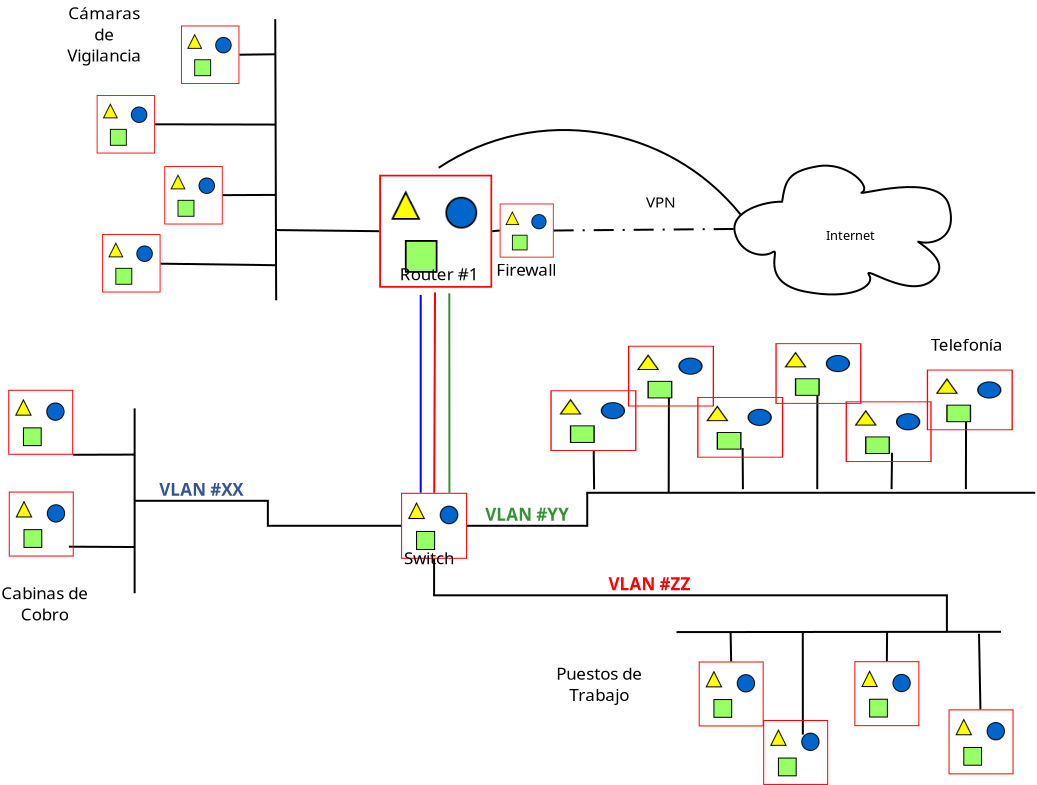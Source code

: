 <?xml version="1.0" encoding="UTF-8"?>
<dia:diagram xmlns:dia="http://www.lysator.liu.se/~alla/dia/">
  <dia:layer name="Fondo" visible="true" connectable="true" active="true">
    <dia:object type="Standard - Image" version="0" id="O0">
      <dia:attribute name="obj_pos">
        <dia:point val="51.931,25.538"/>
      </dia:attribute>
      <dia:attribute name="obj_bb">
        <dia:rectangle val="51.931,25.538;54.631,28.238"/>
      </dia:attribute>
      <dia:attribute name="elem_corner">
        <dia:point val="51.931,25.538"/>
      </dia:attribute>
      <dia:attribute name="elem_width">
        <dia:real val="2.7"/>
      </dia:attribute>
      <dia:attribute name="elem_height">
        <dia:real val="2.7"/>
      </dia:attribute>
      <dia:attribute name="draw_border">
        <dia:boolean val="false"/>
      </dia:attribute>
      <dia:attribute name="keep_aspect">
        <dia:boolean val="true"/>
      </dia:attribute>
      <dia:attribute name="file">
        <dia:string>#/home/vmedina/Documentos/AYGR/tp_final/docs/icon/firewall.png#</dia:string>
      </dia:attribute>
    </dia:object>
    <dia:object type="Standard - Text" version="1" id="O1">
      <dia:attribute name="obj_pos">
        <dia:point val="53.281,28.238"/>
      </dia:attribute>
      <dia:attribute name="obj_bb">
        <dia:rectangle val="51.681,28.238;54.881,29.23"/>
      </dia:attribute>
      <dia:attribute name="text">
        <dia:composite type="text">
          <dia:attribute name="string">
            <dia:string>#Firewall#</dia:string>
          </dia:attribute>
          <dia:attribute name="font">
            <dia:font family="sans" style="0" name="Helvetica"/>
          </dia:attribute>
          <dia:attribute name="height">
            <dia:real val="1.061"/>
          </dia:attribute>
          <dia:attribute name="pos">
            <dia:point val="53.281,29.027"/>
          </dia:attribute>
          <dia:attribute name="color">
            <dia:color val="#000000ff"/>
          </dia:attribute>
          <dia:attribute name="alignment">
            <dia:enum val="1"/>
          </dia:attribute>
        </dia:composite>
      </dia:attribute>
      <dia:attribute name="valign">
        <dia:enum val="0"/>
      </dia:attribute>
      <dia:connections>
        <dia:connection handle="0" to="O0" connection="6"/>
      </dia:connections>
    </dia:object>
    <dia:object type="Standard - Image" version="0" id="O2">
      <dia:attribute name="obj_pos">
        <dia:point val="45.907,24.096"/>
      </dia:attribute>
      <dia:attribute name="obj_bb">
        <dia:rectangle val="45.907,24.096;51.557,29.746"/>
      </dia:attribute>
      <dia:attribute name="elem_corner">
        <dia:point val="45.907,24.096"/>
      </dia:attribute>
      <dia:attribute name="elem_width">
        <dia:real val="5.65"/>
      </dia:attribute>
      <dia:attribute name="elem_height">
        <dia:real val="5.65"/>
      </dia:attribute>
      <dia:attribute name="draw_border">
        <dia:boolean val="false"/>
      </dia:attribute>
      <dia:attribute name="keep_aspect">
        <dia:boolean val="true"/>
      </dia:attribute>
      <dia:attribute name="file">
        <dia:string>#/home/vmedina/Documentos/AYGR/tp_final/docs/icon/router.png#</dia:string>
      </dia:attribute>
    </dia:object>
    <dia:object type="Standard - Text" version="1" id="O3">
      <dia:attribute name="obj_pos">
        <dia:point val="48.903,28.465"/>
      </dia:attribute>
      <dia:attribute name="obj_bb">
        <dia:rectangle val="46.734,28.465;51.072,29.458"/>
      </dia:attribute>
      <dia:attribute name="text">
        <dia:composite type="text">
          <dia:attribute name="string">
            <dia:string>#Router #1#</dia:string>
          </dia:attribute>
          <dia:attribute name="font">
            <dia:font family="sans" style="0" name="Helvetica"/>
          </dia:attribute>
          <dia:attribute name="height">
            <dia:real val="1.061"/>
          </dia:attribute>
          <dia:attribute name="pos">
            <dia:point val="48.903,29.255"/>
          </dia:attribute>
          <dia:attribute name="color">
            <dia:color val="#000000ff"/>
          </dia:attribute>
          <dia:attribute name="alignment">
            <dia:enum val="1"/>
          </dia:attribute>
        </dia:composite>
      </dia:attribute>
      <dia:attribute name="valign">
        <dia:enum val="0"/>
      </dia:attribute>
    </dia:object>
    <dia:object type="Standard - Image" version="0" id="O4">
      <dia:attribute name="obj_pos">
        <dia:point val="47,40"/>
      </dia:attribute>
      <dia:attribute name="obj_bb">
        <dia:rectangle val="47,40;50.3,43.3"/>
      </dia:attribute>
      <dia:attribute name="elem_corner">
        <dia:point val="47,40"/>
      </dia:attribute>
      <dia:attribute name="elem_width">
        <dia:real val="3.3"/>
      </dia:attribute>
      <dia:attribute name="elem_height">
        <dia:real val="3.3"/>
      </dia:attribute>
      <dia:attribute name="draw_border">
        <dia:boolean val="false"/>
      </dia:attribute>
      <dia:attribute name="keep_aspect">
        <dia:boolean val="true"/>
      </dia:attribute>
      <dia:attribute name="file">
        <dia:string>#/home/vmedina/Documentos/AYGR/tp_final/docs/icon/switch.png#</dia:string>
      </dia:attribute>
    </dia:object>
    <dia:object type="Standard - Text" version="1" id="O5">
      <dia:attribute name="obj_pos">
        <dia:point val="47.147,42.669"/>
      </dia:attribute>
      <dia:attribute name="obj_bb">
        <dia:rectangle val="47.147,42.669;49.954,43.662"/>
      </dia:attribute>
      <dia:attribute name="text">
        <dia:composite type="text">
          <dia:attribute name="string">
            <dia:string>#Switch#</dia:string>
          </dia:attribute>
          <dia:attribute name="font">
            <dia:font family="sans" style="0" name="Helvetica"/>
          </dia:attribute>
          <dia:attribute name="height">
            <dia:real val="1.061"/>
          </dia:attribute>
          <dia:attribute name="pos">
            <dia:point val="47.147,43.459"/>
          </dia:attribute>
          <dia:attribute name="color">
            <dia:color val="#000000ff"/>
          </dia:attribute>
          <dia:attribute name="alignment">
            <dia:enum val="0"/>
          </dia:attribute>
        </dia:composite>
      </dia:attribute>
      <dia:attribute name="valign">
        <dia:enum val="0"/>
      </dia:attribute>
    </dia:object>
    <dia:object type="Standard - Image" version="0" id="O6">
      <dia:attribute name="obj_pos">
        <dia:point val="27.356,34.85"/>
      </dia:attribute>
      <dia:attribute name="obj_bb">
        <dia:rectangle val="27.356,34.85;30.605,38.099"/>
      </dia:attribute>
      <dia:attribute name="elem_corner">
        <dia:point val="27.356,34.85"/>
      </dia:attribute>
      <dia:attribute name="elem_width">
        <dia:real val="3.249"/>
      </dia:attribute>
      <dia:attribute name="elem_height">
        <dia:real val="3.249"/>
      </dia:attribute>
      <dia:attribute name="draw_border">
        <dia:boolean val="false"/>
      </dia:attribute>
      <dia:attribute name="keep_aspect">
        <dia:boolean val="true"/>
      </dia:attribute>
      <dia:attribute name="file">
        <dia:string>#/home/vmedina/Documentos/AYGR/tp_final/docs/icon/workstation.png#</dia:string>
      </dia:attribute>
    </dia:object>
    <dia:object type="Standard - Line" version="0" id="O7">
      <dia:attribute name="obj_pos">
        <dia:point val="40.754,30.379"/>
      </dia:attribute>
      <dia:attribute name="obj_bb">
        <dia:rectangle val="40.657,16.266;40.804,30.43"/>
      </dia:attribute>
      <dia:attribute name="conn_endpoints">
        <dia:point val="40.754,30.379"/>
        <dia:point val="40.708,16.317"/>
      </dia:attribute>
      <dia:attribute name="numcp">
        <dia:int val="7"/>
      </dia:attribute>
    </dia:object>
    <dia:object type="Standard - Line" version="0" id="O8">
      <dia:attribute name="obj_pos">
        <dia:point val="40.742,26.864"/>
      </dia:attribute>
      <dia:attribute name="obj_bb">
        <dia:rectangle val="40.692,26.813;45.957,26.971"/>
      </dia:attribute>
      <dia:attribute name="conn_endpoints">
        <dia:point val="40.742,26.864"/>
        <dia:point val="45.907,26.921"/>
      </dia:attribute>
      <dia:attribute name="numcp">
        <dia:int val="1"/>
      </dia:attribute>
      <dia:connections>
        <dia:connection handle="0" to="O7" connection="1"/>
        <dia:connection handle="1" to="O2" connection="3"/>
      </dia:connections>
    </dia:object>
    <dia:object type="Standard - Line" version="0" id="O9">
      <dia:attribute name="obj_pos">
        <dia:point val="38.916,18.097"/>
      </dia:attribute>
      <dia:attribute name="obj_bb">
        <dia:rectangle val="38.865,18.024;40.764,18.147"/>
      </dia:attribute>
      <dia:attribute name="conn_endpoints">
        <dia:point val="38.916,18.097"/>
        <dia:point val="40.713,18.075"/>
      </dia:attribute>
      <dia:attribute name="numcp">
        <dia:int val="1"/>
      </dia:attribute>
      <dia:connections>
        <dia:connection handle="0" to="O36" connection="4"/>
        <dia:connection handle="1" to="O7" connection="6"/>
      </dia:connections>
    </dia:object>
    <dia:object type="Standard - Image" version="0" id="O10">
      <dia:attribute name="obj_pos">
        <dia:point val="54.465,34.876"/>
      </dia:attribute>
      <dia:attribute name="obj_bb">
        <dia:rectangle val="54.465,34.876;58.768,37.91"/>
      </dia:attribute>
      <dia:attribute name="elem_corner">
        <dia:point val="54.465,34.876"/>
      </dia:attribute>
      <dia:attribute name="elem_width">
        <dia:real val="4.303"/>
      </dia:attribute>
      <dia:attribute name="elem_height">
        <dia:real val="3.034"/>
      </dia:attribute>
      <dia:attribute name="draw_border">
        <dia:boolean val="false"/>
      </dia:attribute>
      <dia:attribute name="keep_aspect">
        <dia:boolean val="true"/>
      </dia:attribute>
      <dia:attribute name="file">
        <dia:string>#/home/vmedina/Documentos/AYGR/tp_final/docs/icon/phone.png#</dia:string>
      </dia:attribute>
    </dia:object>
    <dia:object type="Standard - Line" version="0" id="O11">
      <dia:attribute name="obj_pos">
        <dia:point val="48.696,29.981"/>
      </dia:attribute>
      <dia:attribute name="obj_bb">
        <dia:rectangle val="48.606,29.931;48.746,40.05"/>
      </dia:attribute>
      <dia:attribute name="conn_endpoints">
        <dia:point val="48.696,29.981"/>
        <dia:point val="48.657,40.0"/>
      </dia:attribute>
      <dia:attribute name="numcp">
        <dia:int val="1"/>
      </dia:attribute>
      <dia:attribute name="line_color">
        <dia:color val="#ff0000ff"/>
      </dia:attribute>
      <dia:connections>
        <dia:connection handle="1" to="O4" connection="8"/>
      </dia:connections>
    </dia:object>
    <dia:object type="Standard - Line" version="0" id="O12">
      <dia:attribute name="obj_pos">
        <dia:point val="56.632,37.91"/>
      </dia:attribute>
      <dia:attribute name="obj_bb">
        <dia:rectangle val="56.581,37.859;56.702,39.879"/>
      </dia:attribute>
      <dia:attribute name="conn_endpoints">
        <dia:point val="56.632,37.91"/>
        <dia:point val="56.651,39.828"/>
      </dia:attribute>
      <dia:attribute name="numcp">
        <dia:int val="1"/>
      </dia:attribute>
      <dia:connections>
        <dia:connection handle="0" to="O10" connection="8"/>
      </dia:connections>
    </dia:object>
    <dia:object type="Standard - Line" version="0" id="O13">
      <dia:attribute name="obj_pos">
        <dia:point val="60.391,35.214"/>
      </dia:attribute>
      <dia:attribute name="obj_bb">
        <dia:rectangle val="60.33,35.163;60.441,40.038"/>
      </dia:attribute>
      <dia:attribute name="conn_endpoints">
        <dia:point val="60.391,35.214"/>
        <dia:point val="60.38,39.988"/>
      </dia:attribute>
      <dia:attribute name="numcp">
        <dia:int val="1"/>
      </dia:attribute>
    </dia:object>
    <dia:object type="Standard - Line" version="0" id="O14">
      <dia:attribute name="obj_pos">
        <dia:point val="64.077,37.765"/>
      </dia:attribute>
      <dia:attribute name="obj_bb">
        <dia:rectangle val="64.026,37.715;64.143,39.872"/>
      </dia:attribute>
      <dia:attribute name="conn_endpoints">
        <dia:point val="64.077,37.765"/>
        <dia:point val="64.092,39.822"/>
      </dia:attribute>
      <dia:attribute name="numcp">
        <dia:int val="1"/>
      </dia:attribute>
    </dia:object>
    <dia:object type="Standard - Line" version="0" id="O15">
      <dia:attribute name="obj_pos">
        <dia:point val="67.815,35.151"/>
      </dia:attribute>
      <dia:attribute name="obj_bb">
        <dia:rectangle val="67.758,35.1;67.865,39.871"/>
      </dia:attribute>
      <dia:attribute name="conn_endpoints">
        <dia:point val="67.815,35.151"/>
        <dia:point val="67.808,39.821"/>
      </dia:attribute>
      <dia:attribute name="numcp">
        <dia:int val="1"/>
      </dia:attribute>
    </dia:object>
    <dia:object type="Standard - Line" version="0" id="O16">
      <dia:attribute name="obj_pos">
        <dia:point val="71.549,37.998"/>
      </dia:attribute>
      <dia:attribute name="obj_bb">
        <dia:rectangle val="71.473,37.947;71.6,39.871"/>
      </dia:attribute>
      <dia:attribute name="conn_endpoints">
        <dia:point val="71.549,37.998"/>
        <dia:point val="71.524,39.82"/>
      </dia:attribute>
      <dia:attribute name="numcp">
        <dia:int val="1"/>
      </dia:attribute>
    </dia:object>
    <dia:object type="Standard - Line" version="0" id="O17">
      <dia:attribute name="obj_pos">
        <dia:point val="75.249,36.366"/>
      </dia:attribute>
      <dia:attribute name="obj_bb">
        <dia:rectangle val="75.189,36.316;75.299,39.869"/>
      </dia:attribute>
      <dia:attribute name="conn_endpoints">
        <dia:point val="75.249,36.366"/>
        <dia:point val="75.24,39.819"/>
      </dia:attribute>
      <dia:attribute name="numcp">
        <dia:int val="1"/>
      </dia:attribute>
    </dia:object>
    <dia:object type="Standard - ZigZagLine" version="1" id="O18">
      <dia:attribute name="obj_pos">
        <dia:point val="50.3,41.65"/>
      </dia:attribute>
      <dia:attribute name="obj_bb">
        <dia:rectangle val="50.25,39.95;78.758,41.7"/>
      </dia:attribute>
      <dia:attribute name="orth_points">
        <dia:point val="50.3,41.65"/>
        <dia:point val="56.308,41.65"/>
        <dia:point val="56.308,40"/>
        <dia:point val="78.708,40"/>
      </dia:attribute>
      <dia:attribute name="orth_orient">
        <dia:enum val="0"/>
        <dia:enum val="1"/>
        <dia:enum val="0"/>
      </dia:attribute>
      <dia:attribute name="autorouting">
        <dia:boolean val="false"/>
      </dia:attribute>
      <dia:connections>
        <dia:connection handle="0" to="O4" connection="4"/>
      </dia:connections>
    </dia:object>
    <dia:object type="Standard - Line" version="0" id="O19">
      <dia:attribute name="obj_pos">
        <dia:point val="33.677,35.78"/>
      </dia:attribute>
      <dia:attribute name="obj_bb">
        <dia:rectangle val="33.627,35.73;33.727,45.072"/>
      </dia:attribute>
      <dia:attribute name="conn_endpoints">
        <dia:point val="33.677,35.78"/>
        <dia:point val="33.677,45.022"/>
      </dia:attribute>
      <dia:attribute name="numcp">
        <dia:int val="3"/>
      </dia:attribute>
    </dia:object>
    <dia:object type="Standard - Line" version="0" id="O20">
      <dia:attribute name="obj_pos">
        <dia:point val="33.677,38.091"/>
      </dia:attribute>
      <dia:attribute name="obj_bb">
        <dia:rectangle val="30.554,38.041;33.727,38.149"/>
      </dia:attribute>
      <dia:attribute name="conn_endpoints">
        <dia:point val="33.677,38.091"/>
        <dia:point val="30.605,38.099"/>
      </dia:attribute>
      <dia:attribute name="numcp">
        <dia:int val="3"/>
      </dia:attribute>
      <dia:connections>
        <dia:connection handle="0" to="O19" connection="0"/>
        <dia:connection handle="1" to="O6" connection="7"/>
      </dia:connections>
    </dia:object>
    <dia:object type="Standard - Line" version="0" id="O21">
      <dia:attribute name="obj_pos">
        <dia:point val="30.391,42.695"/>
      </dia:attribute>
      <dia:attribute name="obj_bb">
        <dia:rectangle val="30.341,42.645;33.728,42.762"/>
      </dia:attribute>
      <dia:attribute name="conn_endpoints">
        <dia:point val="30.391,42.695"/>
        <dia:point val="33.677,42.712"/>
      </dia:attribute>
      <dia:attribute name="numcp">
        <dia:int val="1"/>
      </dia:attribute>
      <dia:connections>
        <dia:connection handle="1" to="O19" connection="2"/>
      </dia:connections>
    </dia:object>
    <dia:object type="Standard - ZigZagLine" version="1" id="O22">
      <dia:attribute name="obj_pos">
        <dia:point val="33.677,40.401"/>
      </dia:attribute>
      <dia:attribute name="obj_bb">
        <dia:rectangle val="33.627,40.351;47.05,41.7"/>
      </dia:attribute>
      <dia:attribute name="orth_points">
        <dia:point val="33.677,40.401"/>
        <dia:point val="40.339,40.401"/>
        <dia:point val="40.339,41.65"/>
        <dia:point val="47,41.65"/>
      </dia:attribute>
      <dia:attribute name="orth_orient">
        <dia:enum val="0"/>
        <dia:enum val="1"/>
        <dia:enum val="0"/>
      </dia:attribute>
      <dia:attribute name="autorouting">
        <dia:boolean val="true"/>
      </dia:attribute>
      <dia:connections>
        <dia:connection handle="0" to="O19" connection="1"/>
        <dia:connection handle="1" to="O4" connection="3"/>
      </dia:connections>
    </dia:object>
    <dia:object type="Standard - Line" version="0" id="O23">
      <dia:attribute name="obj_pos">
        <dia:point val="76.995,46.95"/>
      </dia:attribute>
      <dia:attribute name="obj_bb">
        <dia:rectangle val="60.721,46.9;77.044,47.016"/>
      </dia:attribute>
      <dia:attribute name="conn_endpoints">
        <dia:point val="76.995,46.95"/>
        <dia:point val="60.771,46.966"/>
      </dia:attribute>
      <dia:attribute name="numcp">
        <dia:int val="5"/>
      </dia:attribute>
    </dia:object>
    <dia:object type="Standard - Line" version="0" id="O24">
      <dia:attribute name="obj_pos">
        <dia:point val="63.475,46.963"/>
      </dia:attribute>
      <dia:attribute name="obj_bb">
        <dia:rectangle val="63.424,46.912;63.555,48.486"/>
      </dia:attribute>
      <dia:attribute name="conn_endpoints">
        <dia:point val="63.475,46.963"/>
        <dia:point val="63.504,48.435"/>
      </dia:attribute>
      <dia:attribute name="numcp">
        <dia:int val="1"/>
      </dia:attribute>
      <dia:connections>
        <dia:connection handle="0" to="O23" connection="4"/>
        <dia:connection handle="1" to="O45" connection="1"/>
      </dia:connections>
    </dia:object>
    <dia:object type="Standard - Line" version="0" id="O25">
      <dia:attribute name="obj_pos">
        <dia:point val="67.085,46.925"/>
      </dia:attribute>
      <dia:attribute name="obj_bb">
        <dia:rectangle val="67.035,46.875;67.138,52.14"/>
      </dia:attribute>
      <dia:attribute name="conn_endpoints">
        <dia:point val="67.085,46.925"/>
        <dia:point val="67.088,52.09"/>
      </dia:attribute>
      <dia:attribute name="numcp">
        <dia:int val="1"/>
      </dia:attribute>
    </dia:object>
    <dia:object type="Standard - Line" version="0" id="O26">
      <dia:attribute name="obj_pos">
        <dia:point val="75.896,47.047"/>
      </dia:attribute>
      <dia:attribute name="obj_bb">
        <dia:rectangle val="75.845,46.996;76.019,50.881"/>
      </dia:attribute>
      <dia:attribute name="conn_endpoints">
        <dia:point val="75.896,47.047"/>
        <dia:point val="75.968,50.83"/>
      </dia:attribute>
      <dia:attribute name="numcp">
        <dia:int val="1"/>
      </dia:attribute>
      <dia:connections>
        <dia:connection handle="1" to="O46" connection="8"/>
      </dia:connections>
    </dia:object>
    <dia:object type="Standard - Line" version="0" id="O27">
      <dia:attribute name="obj_pos">
        <dia:point val="71.3,46.934"/>
      </dia:attribute>
      <dia:attribute name="obj_bb">
        <dia:rectangle val="71.238,46.883;71.35,48.47"/>
      </dia:attribute>
      <dia:attribute name="conn_endpoints">
        <dia:point val="71.3,46.934"/>
        <dia:point val="71.289,48.42"/>
      </dia:attribute>
      <dia:attribute name="numcp">
        <dia:int val="1"/>
      </dia:attribute>
      <dia:connections>
        <dia:connection handle="1" to="O47" connection="1"/>
      </dia:connections>
    </dia:object>
    <dia:object type="Standard - ZigZagLine" version="1" id="O28">
      <dia:attribute name="obj_pos">
        <dia:point val="48.65,43.3"/>
      </dia:attribute>
      <dia:attribute name="obj_bb">
        <dia:rectangle val="48.6,43.25;74.341,47.003"/>
      </dia:attribute>
      <dia:attribute name="orth_points">
        <dia:point val="48.65,43.3"/>
        <dia:point val="48.65,45.126"/>
        <dia:point val="74.291,45.126"/>
        <dia:point val="74.291,46.953"/>
      </dia:attribute>
      <dia:attribute name="orth_orient">
        <dia:enum val="1"/>
        <dia:enum val="0"/>
        <dia:enum val="1"/>
      </dia:attribute>
      <dia:attribute name="autorouting">
        <dia:boolean val="true"/>
      </dia:attribute>
      <dia:connections>
        <dia:connection handle="0" to="O4" connection="6"/>
        <dia:connection handle="1" to="O23" connection="0"/>
      </dia:connections>
    </dia:object>
    <dia:object type="Standard - Line" version="0" id="O29">
      <dia:attribute name="obj_pos">
        <dia:point val="54.631,26.887"/>
      </dia:attribute>
      <dia:attribute name="obj_bb">
        <dia:rectangle val="54.58,26.759;63.71,26.938"/>
      </dia:attribute>
      <dia:attribute name="conn_endpoints">
        <dia:point val="54.631,26.887"/>
        <dia:point val="63.66,26.809"/>
      </dia:attribute>
      <dia:attribute name="numcp">
        <dia:int val="1"/>
      </dia:attribute>
      <dia:attribute name="line_style">
        <dia:enum val="2"/>
      </dia:attribute>
      <dia:connections>
        <dia:connection handle="0" to="O0" connection="4"/>
        <dia:connection handle="1" to="O32" connection="0"/>
      </dia:connections>
    </dia:object>
    <dia:object type="Standard - Line" version="0" id="O30">
      <dia:attribute name="obj_pos">
        <dia:point val="51.557,26.921"/>
      </dia:attribute>
      <dia:attribute name="obj_bb">
        <dia:rectangle val="51.502,26.833;51.985,26.975"/>
      </dia:attribute>
      <dia:attribute name="conn_endpoints">
        <dia:point val="51.557,26.921"/>
        <dia:point val="51.931,26.887"/>
      </dia:attribute>
      <dia:attribute name="numcp">
        <dia:int val="1"/>
      </dia:attribute>
      <dia:connections>
        <dia:connection handle="0" to="O2" connection="4"/>
        <dia:connection handle="1" to="O0" connection="3"/>
      </dia:connections>
    </dia:object>
    <dia:object type="Standard - Text" version="1" id="O31">
      <dia:attribute name="obj_pos">
        <dia:point val="59.247,25.733"/>
      </dia:attribute>
      <dia:attribute name="obj_bb">
        <dia:rectangle val="59.247,25.023;60.802,25.916"/>
      </dia:attribute>
      <dia:attribute name="text">
        <dia:composite type="text">
          <dia:attribute name="string">
            <dia:string>#VPN#</dia:string>
          </dia:attribute>
          <dia:attribute name="font">
            <dia:font family="sans" style="0" name="Helvetica"/>
          </dia:attribute>
          <dia:attribute name="height">
            <dia:real val="0.955"/>
          </dia:attribute>
          <dia:attribute name="pos">
            <dia:point val="59.247,25.733"/>
          </dia:attribute>
          <dia:attribute name="color">
            <dia:color val="#000000ff"/>
          </dia:attribute>
          <dia:attribute name="alignment">
            <dia:enum val="0"/>
          </dia:attribute>
        </dia:composite>
      </dia:attribute>
      <dia:attribute name="valign">
        <dia:enum val="3"/>
      </dia:attribute>
    </dia:object>
    <dia:object type="Network - Cloud" version="1" id="O32">
      <dia:attribute name="obj_pos">
        <dia:point val="63.665,23.642"/>
      </dia:attribute>
      <dia:attribute name="obj_bb">
        <dia:rectangle val="63.565,23.542;74.594,30.185"/>
      </dia:attribute>
      <dia:attribute name="meta">
        <dia:composite type="dict"/>
      </dia:attribute>
      <dia:attribute name="elem_corner">
        <dia:point val="63.665,23.642"/>
      </dia:attribute>
      <dia:attribute name="elem_width">
        <dia:real val="10.829"/>
      </dia:attribute>
      <dia:attribute name="elem_height">
        <dia:real val="6.443"/>
      </dia:attribute>
      <dia:attribute name="line_width">
        <dia:real val="0.1"/>
      </dia:attribute>
      <dia:attribute name="line_colour">
        <dia:color val="#000000ff"/>
      </dia:attribute>
      <dia:attribute name="fill_colour">
        <dia:color val="#ffffffff"/>
      </dia:attribute>
      <dia:attribute name="show_background">
        <dia:boolean val="true"/>
      </dia:attribute>
      <dia:attribute name="line_style">
        <dia:enum val="0"/>
        <dia:real val="1"/>
      </dia:attribute>
      <dia:attribute name="padding">
        <dia:real val="0.1"/>
      </dia:attribute>
      <dia:attribute name="text">
        <dia:composite type="text">
          <dia:attribute name="string">
            <dia:string>#Internet#</dia:string>
          </dia:attribute>
          <dia:attribute name="font">
            <dia:font family="sans" style="0" name="Helvetica"/>
          </dia:attribute>
          <dia:attribute name="height">
            <dia:real val="0.8"/>
          </dia:attribute>
          <dia:attribute name="pos">
            <dia:point val="69.47,27.236"/>
          </dia:attribute>
          <dia:attribute name="color">
            <dia:color val="#000000ff"/>
          </dia:attribute>
          <dia:attribute name="alignment">
            <dia:enum val="1"/>
          </dia:attribute>
        </dia:composite>
      </dia:attribute>
      <dia:attribute name="text_fitting">
        <dia:enum val="1"/>
      </dia:attribute>
      <dia:attribute name="flip_horizontal">
        <dia:boolean val="false"/>
      </dia:attribute>
      <dia:attribute name="flip_vertical">
        <dia:boolean val="false"/>
      </dia:attribute>
      <dia:attribute name="subscale">
        <dia:real val="1"/>
      </dia:attribute>
    </dia:object>
    <dia:object type="Standard - Text" version="1" id="O33">
      <dia:attribute name="obj_pos">
        <dia:point val="53.304,41.65"/>
      </dia:attribute>
      <dia:attribute name="obj_bb">
        <dia:rectangle val="50.898,40.583;55.735,41.65"/>
      </dia:attribute>
      <dia:attribute name="text">
        <dia:composite type="text">
          <dia:attribute name="string">
            <dia:string>#VLAN #YY#</dia:string>
          </dia:attribute>
          <dia:attribute name="font">
            <dia:font family="sans" style="80" name="Helvetica-Bold"/>
          </dia:attribute>
          <dia:attribute name="height">
            <dia:real val="1.061"/>
          </dia:attribute>
          <dia:attribute name="pos">
            <dia:point val="53.304,41.398"/>
          </dia:attribute>
          <dia:attribute name="color">
            <dia:color val="#369036ff"/>
          </dia:attribute>
          <dia:attribute name="alignment">
            <dia:enum val="1"/>
          </dia:attribute>
        </dia:composite>
      </dia:attribute>
      <dia:attribute name="valign">
        <dia:enum val="1"/>
      </dia:attribute>
      <dia:connections>
        <dia:connection handle="0" to="O18" connection="0"/>
      </dia:connections>
    </dia:object>
    <dia:object type="Standard - Text" version="1" id="O34">
      <dia:attribute name="obj_pos">
        <dia:point val="37.008,40.401"/>
      </dia:attribute>
      <dia:attribute name="obj_bb">
        <dia:rectangle val="34.567,39.334;39.474,40.401"/>
      </dia:attribute>
      <dia:attribute name="text">
        <dia:composite type="text">
          <dia:attribute name="string">
            <dia:string>#VLAN #XX#</dia:string>
          </dia:attribute>
          <dia:attribute name="font">
            <dia:font family="sans" style="80" name="Helvetica-Bold"/>
          </dia:attribute>
          <dia:attribute name="height">
            <dia:real val="1.061"/>
          </dia:attribute>
          <dia:attribute name="pos">
            <dia:point val="37.008,40.149"/>
          </dia:attribute>
          <dia:attribute name="color">
            <dia:color val="#365590ff"/>
          </dia:attribute>
          <dia:attribute name="alignment">
            <dia:enum val="1"/>
          </dia:attribute>
        </dia:composite>
      </dia:attribute>
      <dia:attribute name="valign">
        <dia:enum val="1"/>
      </dia:attribute>
      <dia:connections>
        <dia:connection handle="0" to="O22" connection="0"/>
      </dia:connections>
    </dia:object>
    <dia:object type="Standard - Text" version="1" id="O35">
      <dia:attribute name="obj_pos">
        <dia:point val="61.47,45.126"/>
      </dia:attribute>
      <dia:attribute name="obj_bb">
        <dia:rectangle val="56.668,44.059;61.495,45.126"/>
      </dia:attribute>
      <dia:attribute name="text">
        <dia:composite type="text">
          <dia:attribute name="string">
            <dia:string>#VLAN #ZZ#</dia:string>
          </dia:attribute>
          <dia:attribute name="font">
            <dia:font family="sans" style="80" name="Helvetica-Bold"/>
          </dia:attribute>
          <dia:attribute name="height">
            <dia:real val="1.061"/>
          </dia:attribute>
          <dia:attribute name="pos">
            <dia:point val="61.47,44.874"/>
          </dia:attribute>
          <dia:attribute name="color">
            <dia:color val="#ff0000ff"/>
          </dia:attribute>
          <dia:attribute name="alignment">
            <dia:enum val="2"/>
          </dia:attribute>
        </dia:composite>
      </dia:attribute>
      <dia:attribute name="valign">
        <dia:enum val="1"/>
      </dia:attribute>
      <dia:connections>
        <dia:connection handle="0" to="O28" connection="1"/>
      </dia:connections>
    </dia:object>
    <dia:object type="Standard - Image" version="0" id="O36">
      <dia:attribute name="obj_pos">
        <dia:point val="35.996,16.637"/>
      </dia:attribute>
      <dia:attribute name="obj_bb">
        <dia:rectangle val="35.996,16.637;38.916,19.557"/>
      </dia:attribute>
      <dia:attribute name="elem_corner">
        <dia:point val="35.996,16.637"/>
      </dia:attribute>
      <dia:attribute name="elem_width">
        <dia:real val="2.92"/>
      </dia:attribute>
      <dia:attribute name="elem_height">
        <dia:real val="2.92"/>
      </dia:attribute>
      <dia:attribute name="draw_border">
        <dia:boolean val="false"/>
      </dia:attribute>
      <dia:attribute name="keep_aspect">
        <dia:boolean val="true"/>
      </dia:attribute>
      <dia:attribute name="file">
        <dia:string>#/home/vmedina/Documentos/AYGR/tp_final/docs/icon/security_camera.png#</dia:string>
      </dia:attribute>
    </dia:object>
    <dia:object type="Standard - Line" version="0" id="O37">
      <dia:attribute name="obj_pos">
        <dia:point val="34.699,21.576"/>
      </dia:attribute>
      <dia:attribute name="obj_bb">
        <dia:rectangle val="34.649,21.526;40.775,21.64"/>
      </dia:attribute>
      <dia:attribute name="conn_endpoints">
        <dia:point val="34.699,21.576"/>
        <dia:point val="40.725,21.59"/>
      </dia:attribute>
      <dia:attribute name="numcp">
        <dia:int val="1"/>
      </dia:attribute>
      <dia:connections>
        <dia:connection handle="0" to="O49" connection="4"/>
        <dia:connection handle="1" to="O7" connection="4"/>
      </dia:connections>
    </dia:object>
    <dia:object type="Standard - Line" version="0" id="O38">
      <dia:attribute name="obj_pos">
        <dia:point val="34.973,28.544"/>
      </dia:attribute>
      <dia:attribute name="obj_bb">
        <dia:rectangle val="34.922,28.494;40.799,28.672"/>
      </dia:attribute>
      <dia:attribute name="conn_endpoints">
        <dia:point val="34.973,28.544"/>
        <dia:point val="40.748,28.622"/>
      </dia:attribute>
      <dia:attribute name="numcp">
        <dia:int val="3"/>
      </dia:attribute>
      <dia:connections>
        <dia:connection handle="0" to="O52" connection="8"/>
        <dia:connection handle="1" to="O7" connection="0"/>
      </dia:connections>
    </dia:object>
    <dia:object type="Standard - Image" version="0" id="O39">
      <dia:attribute name="obj_pos">
        <dia:point val="27.384,39.94"/>
      </dia:attribute>
      <dia:attribute name="obj_bb">
        <dia:rectangle val="27.384,39.94;30.633,43.189"/>
      </dia:attribute>
      <dia:attribute name="elem_corner">
        <dia:point val="27.384,39.94"/>
      </dia:attribute>
      <dia:attribute name="elem_width">
        <dia:real val="3.249"/>
      </dia:attribute>
      <dia:attribute name="elem_height">
        <dia:real val="3.249"/>
      </dia:attribute>
      <dia:attribute name="draw_border">
        <dia:boolean val="false"/>
      </dia:attribute>
      <dia:attribute name="keep_aspect">
        <dia:boolean val="true"/>
      </dia:attribute>
      <dia:attribute name="file">
        <dia:string>#/home/vmedina/Documentos/AYGR/tp_final/docs/icon/workstation.png#</dia:string>
      </dia:attribute>
    </dia:object>
    <dia:object type="Standard - Image" version="0" id="O40">
      <dia:attribute name="obj_pos">
        <dia:point val="73.284,33.84"/>
      </dia:attribute>
      <dia:attribute name="obj_bb">
        <dia:rectangle val="73.284,33.84;77.588,36.874"/>
      </dia:attribute>
      <dia:attribute name="elem_corner">
        <dia:point val="73.284,33.84"/>
      </dia:attribute>
      <dia:attribute name="elem_width">
        <dia:real val="4.303"/>
      </dia:attribute>
      <dia:attribute name="elem_height">
        <dia:real val="3.034"/>
      </dia:attribute>
      <dia:attribute name="draw_border">
        <dia:boolean val="false"/>
      </dia:attribute>
      <dia:attribute name="keep_aspect">
        <dia:boolean val="true"/>
      </dia:attribute>
      <dia:attribute name="file">
        <dia:string>#/home/vmedina/Documentos/AYGR/tp_final/docs/icon/phone.png#</dia:string>
      </dia:attribute>
    </dia:object>
    <dia:object type="Standard - Image" version="0" id="O41">
      <dia:attribute name="obj_pos">
        <dia:point val="69.225,35.43"/>
      </dia:attribute>
      <dia:attribute name="obj_bb">
        <dia:rectangle val="69.225,35.43;73.528,38.464"/>
      </dia:attribute>
      <dia:attribute name="elem_corner">
        <dia:point val="69.225,35.43"/>
      </dia:attribute>
      <dia:attribute name="elem_width">
        <dia:real val="4.303"/>
      </dia:attribute>
      <dia:attribute name="elem_height">
        <dia:real val="3.034"/>
      </dia:attribute>
      <dia:attribute name="draw_border">
        <dia:boolean val="false"/>
      </dia:attribute>
      <dia:attribute name="keep_aspect">
        <dia:boolean val="true"/>
      </dia:attribute>
      <dia:attribute name="file">
        <dia:string>#/home/vmedina/Documentos/AYGR/tp_final/docs/icon/phone.png#</dia:string>
      </dia:attribute>
    </dia:object>
    <dia:object type="Standard - Image" version="0" id="O42">
      <dia:attribute name="obj_pos">
        <dia:point val="65.715,32.52"/>
      </dia:attribute>
      <dia:attribute name="obj_bb">
        <dia:rectangle val="65.715,32.52;70.018,35.554"/>
      </dia:attribute>
      <dia:attribute name="elem_corner">
        <dia:point val="65.715,32.52"/>
      </dia:attribute>
      <dia:attribute name="elem_width">
        <dia:real val="4.303"/>
      </dia:attribute>
      <dia:attribute name="elem_height">
        <dia:real val="3.034"/>
      </dia:attribute>
      <dia:attribute name="draw_border">
        <dia:boolean val="false"/>
      </dia:attribute>
      <dia:attribute name="keep_aspect">
        <dia:boolean val="true"/>
      </dia:attribute>
      <dia:attribute name="file">
        <dia:string>#/home/vmedina/Documentos/AYGR/tp_final/docs/icon/phone.png#</dia:string>
      </dia:attribute>
    </dia:object>
    <dia:object type="Standard - Image" version="0" id="O43">
      <dia:attribute name="obj_pos">
        <dia:point val="61.804,35.21"/>
      </dia:attribute>
      <dia:attribute name="obj_bb">
        <dia:rectangle val="61.804,35.21;66.108,38.244"/>
      </dia:attribute>
      <dia:attribute name="elem_corner">
        <dia:point val="61.804,35.21"/>
      </dia:attribute>
      <dia:attribute name="elem_width">
        <dia:real val="4.303"/>
      </dia:attribute>
      <dia:attribute name="elem_height">
        <dia:real val="3.034"/>
      </dia:attribute>
      <dia:attribute name="draw_border">
        <dia:boolean val="false"/>
      </dia:attribute>
      <dia:attribute name="keep_aspect">
        <dia:boolean val="true"/>
      </dia:attribute>
      <dia:attribute name="file">
        <dia:string>#/home/vmedina/Documentos/AYGR/tp_final/docs/icon/phone.png#</dia:string>
      </dia:attribute>
    </dia:object>
    <dia:object type="Standard - Image" version="0" id="O44">
      <dia:attribute name="obj_pos">
        <dia:point val="58.344,32.65"/>
      </dia:attribute>
      <dia:attribute name="obj_bb">
        <dia:rectangle val="58.344,32.65;62.648,35.684"/>
      </dia:attribute>
      <dia:attribute name="elem_corner">
        <dia:point val="58.344,32.65"/>
      </dia:attribute>
      <dia:attribute name="elem_width">
        <dia:real val="4.303"/>
      </dia:attribute>
      <dia:attribute name="elem_height">
        <dia:real val="3.034"/>
      </dia:attribute>
      <dia:attribute name="draw_border">
        <dia:boolean val="false"/>
      </dia:attribute>
      <dia:attribute name="keep_aspect">
        <dia:boolean val="true"/>
      </dia:attribute>
      <dia:attribute name="file">
        <dia:string>#/home/vmedina/Documentos/AYGR/tp_final/docs/icon/phone.png#</dia:string>
      </dia:attribute>
    </dia:object>
    <dia:object type="Standard - Image" version="0" id="O45">
      <dia:attribute name="obj_pos">
        <dia:point val="61.88,48.435"/>
      </dia:attribute>
      <dia:attribute name="obj_bb">
        <dia:rectangle val="61.88,48.435;65.129,51.684"/>
      </dia:attribute>
      <dia:attribute name="elem_corner">
        <dia:point val="61.88,48.435"/>
      </dia:attribute>
      <dia:attribute name="elem_width">
        <dia:real val="3.249"/>
      </dia:attribute>
      <dia:attribute name="elem_height">
        <dia:real val="3.249"/>
      </dia:attribute>
      <dia:attribute name="draw_border">
        <dia:boolean val="false"/>
      </dia:attribute>
      <dia:attribute name="keep_aspect">
        <dia:boolean val="true"/>
      </dia:attribute>
      <dia:attribute name="file">
        <dia:string>#/home/vmedina/Documentos/AYGR/tp_final/docs/icon/workstation.png#</dia:string>
      </dia:attribute>
    </dia:object>
    <dia:object type="Standard - Image" version="0" id="O46">
      <dia:attribute name="obj_pos">
        <dia:point val="74.374,50.83"/>
      </dia:attribute>
      <dia:attribute name="obj_bb">
        <dia:rectangle val="74.374,50.83;77.623,54.079"/>
      </dia:attribute>
      <dia:attribute name="elem_corner">
        <dia:point val="74.374,50.83"/>
      </dia:attribute>
      <dia:attribute name="elem_width">
        <dia:real val="3.249"/>
      </dia:attribute>
      <dia:attribute name="elem_height">
        <dia:real val="3.249"/>
      </dia:attribute>
      <dia:attribute name="draw_border">
        <dia:boolean val="false"/>
      </dia:attribute>
      <dia:attribute name="keep_aspect">
        <dia:boolean val="true"/>
      </dia:attribute>
      <dia:attribute name="file">
        <dia:string>#/home/vmedina/Documentos/AYGR/tp_final/docs/icon/workstation.png#</dia:string>
      </dia:attribute>
    </dia:object>
    <dia:object type="Standard - Image" version="0" id="O47">
      <dia:attribute name="obj_pos">
        <dia:point val="69.665,48.42"/>
      </dia:attribute>
      <dia:attribute name="obj_bb">
        <dia:rectangle val="69.665,48.42;72.913,51.669"/>
      </dia:attribute>
      <dia:attribute name="elem_corner">
        <dia:point val="69.665,48.42"/>
      </dia:attribute>
      <dia:attribute name="elem_width">
        <dia:real val="3.249"/>
      </dia:attribute>
      <dia:attribute name="elem_height">
        <dia:real val="3.249"/>
      </dia:attribute>
      <dia:attribute name="draw_border">
        <dia:boolean val="false"/>
      </dia:attribute>
      <dia:attribute name="keep_aspect">
        <dia:boolean val="true"/>
      </dia:attribute>
      <dia:attribute name="file">
        <dia:string>#/home/vmedina/Documentos/AYGR/tp_final/docs/icon/workstation.png#</dia:string>
      </dia:attribute>
    </dia:object>
    <dia:object type="Standard - Image" version="0" id="O48">
      <dia:attribute name="obj_pos">
        <dia:point val="65.105,51.36"/>
      </dia:attribute>
      <dia:attribute name="obj_bb">
        <dia:rectangle val="65.105,51.36;68.353,54.609"/>
      </dia:attribute>
      <dia:attribute name="elem_corner">
        <dia:point val="65.105,51.36"/>
      </dia:attribute>
      <dia:attribute name="elem_width">
        <dia:real val="3.249"/>
      </dia:attribute>
      <dia:attribute name="elem_height">
        <dia:real val="3.249"/>
      </dia:attribute>
      <dia:attribute name="draw_border">
        <dia:boolean val="false"/>
      </dia:attribute>
      <dia:attribute name="keep_aspect">
        <dia:boolean val="true"/>
      </dia:attribute>
      <dia:attribute name="file">
        <dia:string>#/home/vmedina/Documentos/AYGR/tp_final/docs/icon/workstation.png#</dia:string>
      </dia:attribute>
    </dia:object>
    <dia:object type="Standard - Image" version="0" id="O49">
      <dia:attribute name="obj_pos">
        <dia:point val="31.779,20.116"/>
      </dia:attribute>
      <dia:attribute name="obj_bb">
        <dia:rectangle val="31.779,20.116;34.699,23.036"/>
      </dia:attribute>
      <dia:attribute name="elem_corner">
        <dia:point val="31.779,20.116"/>
      </dia:attribute>
      <dia:attribute name="elem_width">
        <dia:real val="2.92"/>
      </dia:attribute>
      <dia:attribute name="elem_height">
        <dia:real val="2.92"/>
      </dia:attribute>
      <dia:attribute name="draw_border">
        <dia:boolean val="false"/>
      </dia:attribute>
      <dia:attribute name="keep_aspect">
        <dia:boolean val="true"/>
      </dia:attribute>
      <dia:attribute name="file">
        <dia:string>#/home/vmedina/Documentos/AYGR/tp_final/docs/icon/security_camera.png#</dia:string>
      </dia:attribute>
    </dia:object>
    <dia:object type="Standard - Image" version="0" id="O50">
      <dia:attribute name="obj_pos">
        <dia:point val="35.161,23.665"/>
      </dia:attribute>
      <dia:attribute name="obj_bb">
        <dia:rectangle val="35.161,23.665;38.081,26.585"/>
      </dia:attribute>
      <dia:attribute name="elem_corner">
        <dia:point val="35.161,23.665"/>
      </dia:attribute>
      <dia:attribute name="elem_width">
        <dia:real val="2.92"/>
      </dia:attribute>
      <dia:attribute name="elem_height">
        <dia:real val="2.92"/>
      </dia:attribute>
      <dia:attribute name="draw_border">
        <dia:boolean val="false"/>
      </dia:attribute>
      <dia:attribute name="keep_aspect">
        <dia:boolean val="true"/>
      </dia:attribute>
      <dia:attribute name="file">
        <dia:string>#/home/vmedina/Documentos/AYGR/tp_final/docs/icon/security_camera.png#</dia:string>
      </dia:attribute>
    </dia:object>
    <dia:object type="Standard - Line" version="0" id="O51">
      <dia:attribute name="obj_pos">
        <dia:point val="38.08,25.118"/>
      </dia:attribute>
      <dia:attribute name="obj_bb">
        <dia:rectangle val="38.03,25.056;40.787,25.168"/>
      </dia:attribute>
      <dia:attribute name="conn_endpoints">
        <dia:point val="38.08,25.118"/>
        <dia:point val="40.736,25.106"/>
      </dia:attribute>
      <dia:attribute name="numcp">
        <dia:int val="3"/>
      </dia:attribute>
      <dia:connections>
        <dia:connection handle="0" to="O50" connection="8"/>
        <dia:connection handle="1" to="O7" connection="2"/>
      </dia:connections>
    </dia:object>
    <dia:object type="Standard - Image" version="0" id="O52">
      <dia:attribute name="obj_pos">
        <dia:point val="32.053,27.065"/>
      </dia:attribute>
      <dia:attribute name="obj_bb">
        <dia:rectangle val="32.053,27.065;34.973,29.985"/>
      </dia:attribute>
      <dia:attribute name="elem_corner">
        <dia:point val="32.053,27.065"/>
      </dia:attribute>
      <dia:attribute name="elem_width">
        <dia:real val="2.92"/>
      </dia:attribute>
      <dia:attribute name="elem_height">
        <dia:real val="2.92"/>
      </dia:attribute>
      <dia:attribute name="draw_border">
        <dia:boolean val="false"/>
      </dia:attribute>
      <dia:attribute name="keep_aspect">
        <dia:boolean val="true"/>
      </dia:attribute>
      <dia:attribute name="file">
        <dia:string>#/home/vmedina/Documentos/AYGR/tp_final/docs/icon/security_camera.png#</dia:string>
      </dia:attribute>
    </dia:object>
    <dia:object type="Standard - Line" version="0" id="O53">
      <dia:attribute name="obj_pos">
        <dia:point val="47.981,30.107"/>
      </dia:attribute>
      <dia:attribute name="obj_bb">
        <dia:rectangle val="47.931,30.057;48.031,40.044"/>
      </dia:attribute>
      <dia:attribute name="conn_endpoints">
        <dia:point val="47.981,30.107"/>
        <dia:point val="47.981,39.994"/>
      </dia:attribute>
      <dia:attribute name="numcp">
        <dia:int val="1"/>
      </dia:attribute>
      <dia:attribute name="line_color">
        <dia:color val="#0000ffff"/>
      </dia:attribute>
    </dia:object>
    <dia:object type="Standard - Line" version="0" id="O54">
      <dia:attribute name="obj_pos">
        <dia:point val="49.41,30.023"/>
      </dia:attribute>
      <dia:attribute name="obj_bb">
        <dia:rectangle val="49.361,29.973;49.467,40.05"/>
      </dia:attribute>
      <dia:attribute name="conn_endpoints">
        <dia:point val="49.41,30.023"/>
        <dia:point val="49.417,40"/>
      </dia:attribute>
      <dia:attribute name="numcp">
        <dia:int val="1"/>
      </dia:attribute>
      <dia:attribute name="line_color">
        <dia:color val="#369036ff"/>
      </dia:attribute>
    </dia:object>
    <dia:object type="Standard - Text" version="1" id="O55">
      <dia:attribute name="obj_pos">
        <dia:point val="29.187,44.418"/>
      </dia:attribute>
      <dia:attribute name="obj_bb">
        <dia:rectangle val="26.827,44.418;31.547,46.472"/>
      </dia:attribute>
      <dia:attribute name="text">
        <dia:composite type="text">
          <dia:attribute name="string">
            <dia:string>#Cabinas de
Cobro#</dia:string>
          </dia:attribute>
          <dia:attribute name="font">
            <dia:font family="sans" style="0" name="Helvetica"/>
          </dia:attribute>
          <dia:attribute name="height">
            <dia:real val="1.061"/>
          </dia:attribute>
          <dia:attribute name="pos">
            <dia:point val="29.187,45.208"/>
          </dia:attribute>
          <dia:attribute name="color">
            <dia:color val="#000000ff"/>
          </dia:attribute>
          <dia:attribute name="alignment">
            <dia:enum val="1"/>
          </dia:attribute>
        </dia:composite>
      </dia:attribute>
      <dia:attribute name="valign">
        <dia:enum val="0"/>
      </dia:attribute>
    </dia:object>
    <dia:object type="Standard - Text" version="1" id="O56">
      <dia:attribute name="obj_pos">
        <dia:point val="32.159,15.411"/>
      </dia:attribute>
      <dia:attribute name="obj_bb">
        <dia:rectangle val="30.115,15.411;34.203,18.526"/>
      </dia:attribute>
      <dia:attribute name="text">
        <dia:composite type="text">
          <dia:attribute name="string">
            <dia:string>#Cámaras
de
Vigilancia#</dia:string>
          </dia:attribute>
          <dia:attribute name="font">
            <dia:font family="sans" style="0" name="Helvetica"/>
          </dia:attribute>
          <dia:attribute name="height">
            <dia:real val="1.061"/>
          </dia:attribute>
          <dia:attribute name="pos">
            <dia:point val="32.159,16.201"/>
          </dia:attribute>
          <dia:attribute name="color">
            <dia:color val="#000000ff"/>
          </dia:attribute>
          <dia:attribute name="alignment">
            <dia:enum val="1"/>
          </dia:attribute>
        </dia:composite>
      </dia:attribute>
      <dia:attribute name="valign">
        <dia:enum val="0"/>
      </dia:attribute>
    </dia:object>
    <dia:object type="Standard - Text" version="1" id="O57">
      <dia:attribute name="obj_pos">
        <dia:point val="56.908,48.44"/>
      </dia:attribute>
      <dia:attribute name="obj_bb">
        <dia:rectangle val="54.595,48.44;59.222,50.494"/>
      </dia:attribute>
      <dia:attribute name="text">
        <dia:composite type="text">
          <dia:attribute name="string">
            <dia:string>#Puestos de
Trabajo#</dia:string>
          </dia:attribute>
          <dia:attribute name="font">
            <dia:font family="sans" style="0" name="Helvetica"/>
          </dia:attribute>
          <dia:attribute name="height">
            <dia:real val="1.061"/>
          </dia:attribute>
          <dia:attribute name="pos">
            <dia:point val="56.908,49.23"/>
          </dia:attribute>
          <dia:attribute name="color">
            <dia:color val="#000000ff"/>
          </dia:attribute>
          <dia:attribute name="alignment">
            <dia:enum val="1"/>
          </dia:attribute>
        </dia:composite>
      </dia:attribute>
      <dia:attribute name="valign">
        <dia:enum val="0"/>
      </dia:attribute>
    </dia:object>
    <dia:object type="Standard - Text" version="1" id="O58">
      <dia:attribute name="obj_pos">
        <dia:point val="75.283,31.99"/>
      </dia:attribute>
      <dia:attribute name="obj_bb">
        <dia:rectangle val="73.401,31.99;77.166,32.983"/>
      </dia:attribute>
      <dia:attribute name="text">
        <dia:composite type="text">
          <dia:attribute name="string">
            <dia:string>#Telefonía#</dia:string>
          </dia:attribute>
          <dia:attribute name="font">
            <dia:font family="sans" style="0" name="Helvetica"/>
          </dia:attribute>
          <dia:attribute name="height">
            <dia:real val="1.061"/>
          </dia:attribute>
          <dia:attribute name="pos">
            <dia:point val="75.283,32.78"/>
          </dia:attribute>
          <dia:attribute name="color">
            <dia:color val="#000000ff"/>
          </dia:attribute>
          <dia:attribute name="alignment">
            <dia:enum val="1"/>
          </dia:attribute>
        </dia:composite>
      </dia:attribute>
      <dia:attribute name="valign">
        <dia:enum val="0"/>
      </dia:attribute>
    </dia:object>
    <dia:object type="Standard - Arc" version="0" id="O59">
      <dia:attribute name="obj_pos">
        <dia:point val="48.879,23.75"/>
      </dia:attribute>
      <dia:attribute name="obj_bb">
        <dia:rectangle val="48.822,21.812;64.027,26.14"/>
      </dia:attribute>
      <dia:attribute name="conn_endpoints">
        <dia:point val="48.879,23.75"/>
        <dia:point val="63.97,26.083"/>
      </dia:attribute>
      <dia:attribute name="curve_distance">
        <dia:real val="-2.956"/>
      </dia:attribute>
      <dia:connections>
        <dia:connection handle="1" to="O32" connection="4"/>
      </dia:connections>
    </dia:object>
  </dia:layer>
</dia:diagram>
